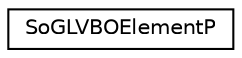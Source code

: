 digraph "Graphical Class Hierarchy"
{
 // LATEX_PDF_SIZE
  edge [fontname="Helvetica",fontsize="10",labelfontname="Helvetica",labelfontsize="10"];
  node [fontname="Helvetica",fontsize="10",shape=record];
  rankdir="LR";
  Node0 [label="SoGLVBOElementP",height=0.2,width=0.4,color="black", fillcolor="white", style="filled",URL="$classSoGLVBOElementP.html",tooltip=" "];
}
